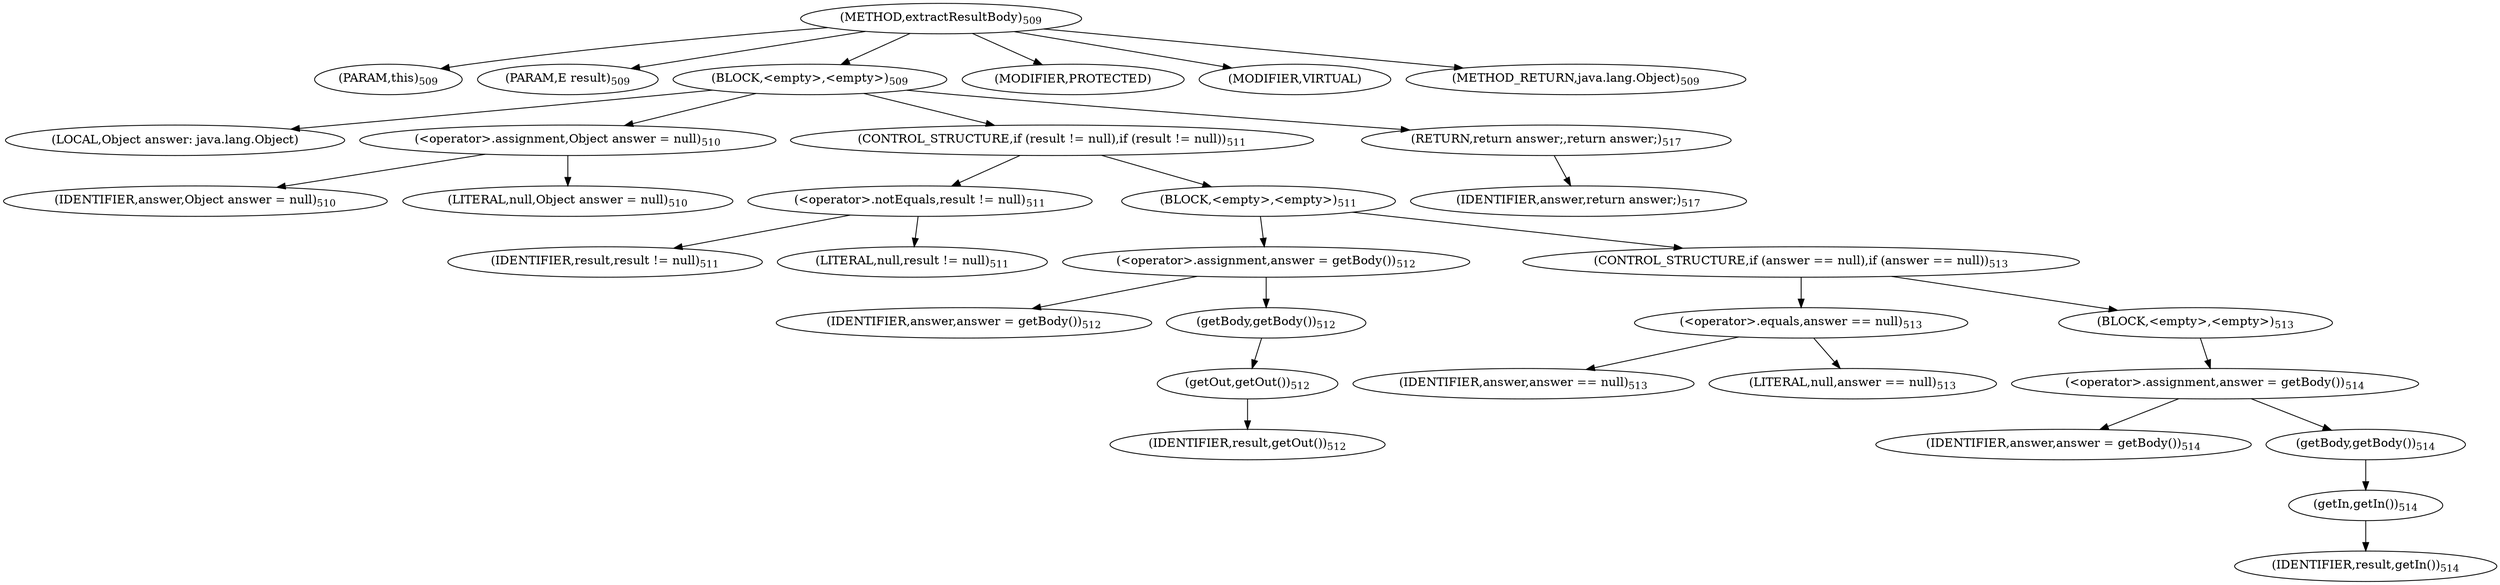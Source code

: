 digraph "extractResultBody" {  
"877" [label = <(METHOD,extractResultBody)<SUB>509</SUB>> ]
"878" [label = <(PARAM,this)<SUB>509</SUB>> ]
"879" [label = <(PARAM,E result)<SUB>509</SUB>> ]
"880" [label = <(BLOCK,&lt;empty&gt;,&lt;empty&gt;)<SUB>509</SUB>> ]
"881" [label = <(LOCAL,Object answer: java.lang.Object)> ]
"882" [label = <(&lt;operator&gt;.assignment,Object answer = null)<SUB>510</SUB>> ]
"883" [label = <(IDENTIFIER,answer,Object answer = null)<SUB>510</SUB>> ]
"884" [label = <(LITERAL,null,Object answer = null)<SUB>510</SUB>> ]
"885" [label = <(CONTROL_STRUCTURE,if (result != null),if (result != null))<SUB>511</SUB>> ]
"886" [label = <(&lt;operator&gt;.notEquals,result != null)<SUB>511</SUB>> ]
"887" [label = <(IDENTIFIER,result,result != null)<SUB>511</SUB>> ]
"888" [label = <(LITERAL,null,result != null)<SUB>511</SUB>> ]
"889" [label = <(BLOCK,&lt;empty&gt;,&lt;empty&gt;)<SUB>511</SUB>> ]
"890" [label = <(&lt;operator&gt;.assignment,answer = getBody())<SUB>512</SUB>> ]
"891" [label = <(IDENTIFIER,answer,answer = getBody())<SUB>512</SUB>> ]
"892" [label = <(getBody,getBody())<SUB>512</SUB>> ]
"893" [label = <(getOut,getOut())<SUB>512</SUB>> ]
"894" [label = <(IDENTIFIER,result,getOut())<SUB>512</SUB>> ]
"895" [label = <(CONTROL_STRUCTURE,if (answer == null),if (answer == null))<SUB>513</SUB>> ]
"896" [label = <(&lt;operator&gt;.equals,answer == null)<SUB>513</SUB>> ]
"897" [label = <(IDENTIFIER,answer,answer == null)<SUB>513</SUB>> ]
"898" [label = <(LITERAL,null,answer == null)<SUB>513</SUB>> ]
"899" [label = <(BLOCK,&lt;empty&gt;,&lt;empty&gt;)<SUB>513</SUB>> ]
"900" [label = <(&lt;operator&gt;.assignment,answer = getBody())<SUB>514</SUB>> ]
"901" [label = <(IDENTIFIER,answer,answer = getBody())<SUB>514</SUB>> ]
"902" [label = <(getBody,getBody())<SUB>514</SUB>> ]
"903" [label = <(getIn,getIn())<SUB>514</SUB>> ]
"904" [label = <(IDENTIFIER,result,getIn())<SUB>514</SUB>> ]
"905" [label = <(RETURN,return answer;,return answer;)<SUB>517</SUB>> ]
"906" [label = <(IDENTIFIER,answer,return answer;)<SUB>517</SUB>> ]
"907" [label = <(MODIFIER,PROTECTED)> ]
"908" [label = <(MODIFIER,VIRTUAL)> ]
"909" [label = <(METHOD_RETURN,java.lang.Object)<SUB>509</SUB>> ]
  "877" -> "878" 
  "877" -> "879" 
  "877" -> "880" 
  "877" -> "907" 
  "877" -> "908" 
  "877" -> "909" 
  "880" -> "881" 
  "880" -> "882" 
  "880" -> "885" 
  "880" -> "905" 
  "882" -> "883" 
  "882" -> "884" 
  "885" -> "886" 
  "885" -> "889" 
  "886" -> "887" 
  "886" -> "888" 
  "889" -> "890" 
  "889" -> "895" 
  "890" -> "891" 
  "890" -> "892" 
  "892" -> "893" 
  "893" -> "894" 
  "895" -> "896" 
  "895" -> "899" 
  "896" -> "897" 
  "896" -> "898" 
  "899" -> "900" 
  "900" -> "901" 
  "900" -> "902" 
  "902" -> "903" 
  "903" -> "904" 
  "905" -> "906" 
}
